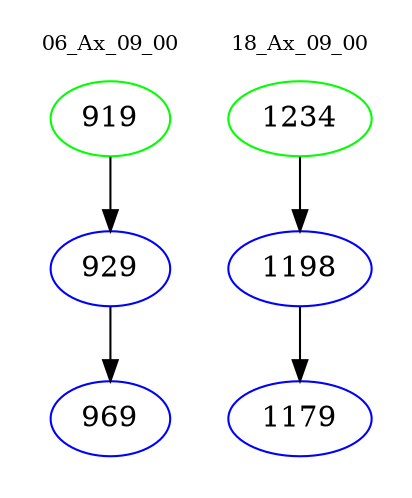 digraph{
subgraph cluster_0 {
color = white
label = "06_Ax_09_00";
fontsize=10;
T0_919 [label="919", color="green"]
T0_919 -> T0_929 [color="black"]
T0_929 [label="929", color="blue"]
T0_929 -> T0_969 [color="black"]
T0_969 [label="969", color="blue"]
}
subgraph cluster_1 {
color = white
label = "18_Ax_09_00";
fontsize=10;
T1_1234 [label="1234", color="green"]
T1_1234 -> T1_1198 [color="black"]
T1_1198 [label="1198", color="blue"]
T1_1198 -> T1_1179 [color="black"]
T1_1179 [label="1179", color="blue"]
}
}

